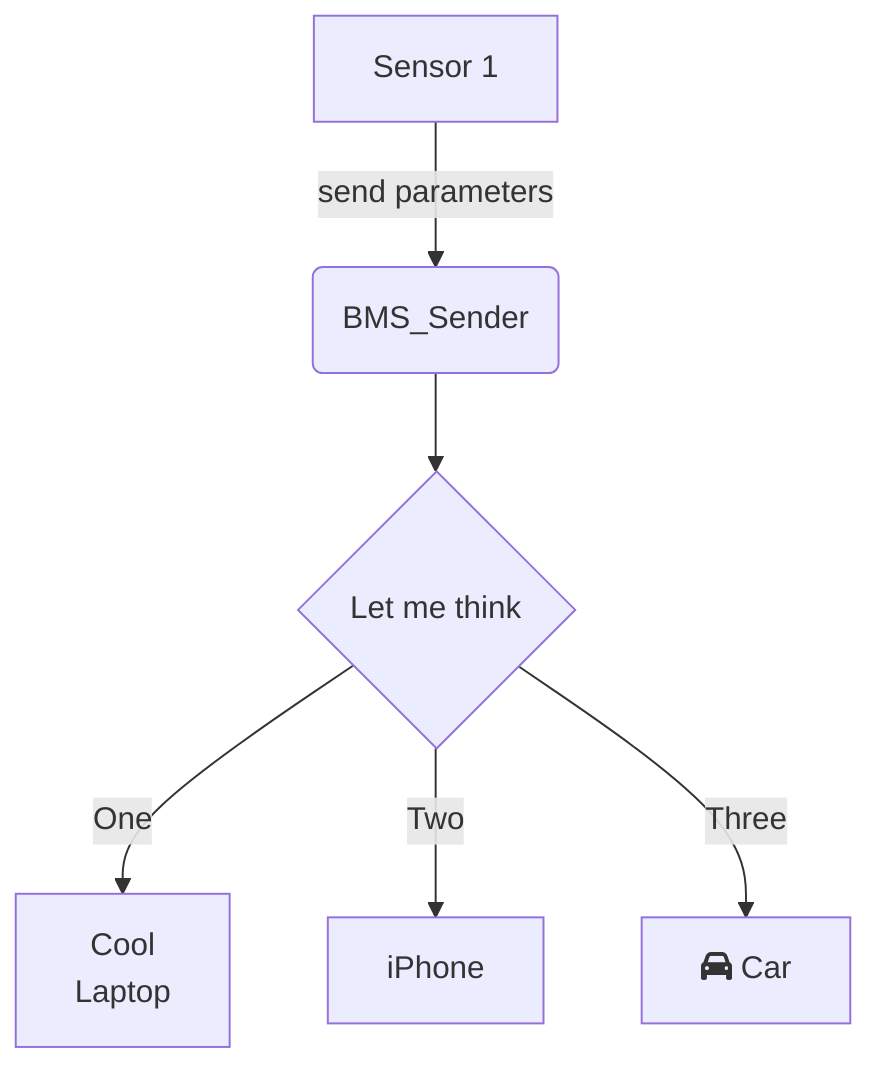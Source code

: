 graph TD
    A[Sensor 1] -->|send parameters| B(BMS_Sender)
    B --> C{Let me think}
    C -->|One| D["Cool <br> Laptop"]
    C -->|Two| E[iPhone]
    C -->|Three| F[fa:fa-car Car]